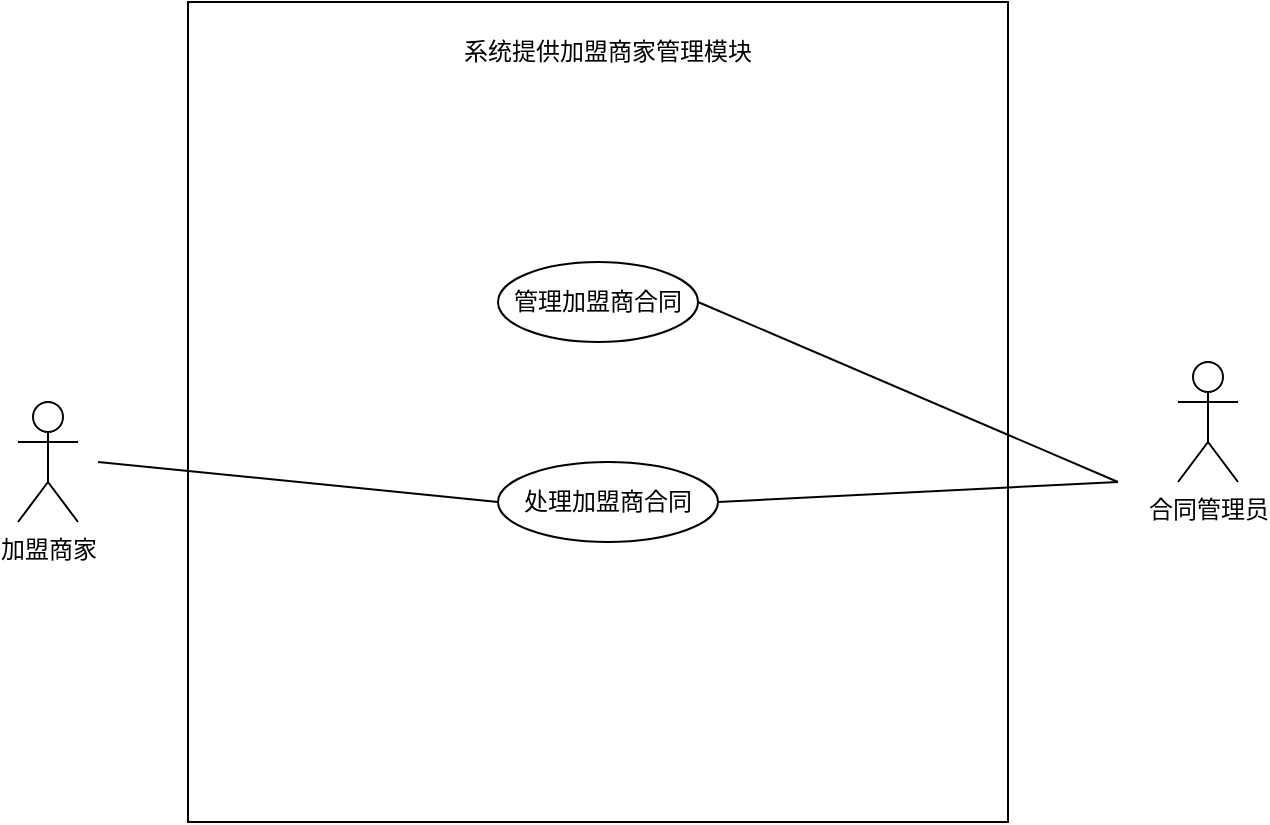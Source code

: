 <mxfile version="22.0.8" type="device">
  <diagram name="第 1 页" id="jdeOlDaAxLCet9pObVx_">
    <mxGraphModel dx="377" dy="784" grid="1" gridSize="10" guides="1" tooltips="1" connect="1" arrows="1" fold="1" page="1" pageScale="1" pageWidth="827" pageHeight="1169" math="0" shadow="0">
      <root>
        <mxCell id="0" />
        <mxCell id="1" parent="0" />
        <mxCell id="6kHi6O_74lA4vYfBHYv5-3" value="" style="whiteSpace=wrap;html=1;aspect=fixed;" parent="1" vertex="1">
          <mxGeometry x="145" y="80" width="410" height="410" as="geometry" />
        </mxCell>
        <mxCell id="6kHi6O_74lA4vYfBHYv5-4" value="系统提供加盟商家管理模块" style="text;html=1;strokeColor=none;fillColor=none;align=center;verticalAlign=middle;whiteSpace=wrap;rounded=0;" parent="1" vertex="1">
          <mxGeometry x="280" y="90" width="150" height="30" as="geometry" />
        </mxCell>
        <mxCell id="6kHi6O_74lA4vYfBHYv5-5" value="管理加盟商合同" style="ellipse;whiteSpace=wrap;html=1;align=center;" parent="1" vertex="1">
          <mxGeometry x="300" y="210" width="100" height="40" as="geometry" />
        </mxCell>
        <mxCell id="6kHi6O_74lA4vYfBHYv5-7" value="处理加盟商合同" style="ellipse;whiteSpace=wrap;html=1;align=center;" parent="1" vertex="1">
          <mxGeometry x="300" y="310" width="110" height="40" as="geometry" />
        </mxCell>
        <mxCell id="6kHi6O_74lA4vYfBHYv5-11" value="" style="endArrow=none;html=1;rounded=0;exitX=0;exitY=0.5;exitDx=0;exitDy=0;" parent="1" source="6kHi6O_74lA4vYfBHYv5-7" edge="1">
          <mxGeometry width="50" height="50" relative="1" as="geometry">
            <mxPoint x="310" y="310" as="sourcePoint" />
            <mxPoint x="100" y="310" as="targetPoint" />
          </mxGeometry>
        </mxCell>
        <mxCell id="6kHi6O_74lA4vYfBHYv5-12" value="加盟商家" style="shape=umlActor;verticalLabelPosition=bottom;verticalAlign=top;html=1;outlineConnect=0;" parent="1" vertex="1">
          <mxGeometry x="60" y="280" width="30" height="60" as="geometry" />
        </mxCell>
        <mxCell id="6kHi6O_74lA4vYfBHYv5-16" value="" style="endArrow=none;html=1;rounded=0;exitX=1;exitY=0.5;exitDx=0;exitDy=0;" parent="1" source="6kHi6O_74lA4vYfBHYv5-5" edge="1">
          <mxGeometry width="50" height="50" relative="1" as="geometry">
            <mxPoint x="540" y="330" as="sourcePoint" />
            <mxPoint x="610" y="320" as="targetPoint" />
          </mxGeometry>
        </mxCell>
        <mxCell id="6kHi6O_74lA4vYfBHYv5-18" value="" style="endArrow=none;html=1;rounded=0;exitX=1;exitY=0.5;exitDx=0;exitDy=0;" parent="1" source="6kHi6O_74lA4vYfBHYv5-7" edge="1">
          <mxGeometry width="50" height="50" relative="1" as="geometry">
            <mxPoint x="430" y="315" as="sourcePoint" />
            <mxPoint x="610" y="320" as="targetPoint" />
          </mxGeometry>
        </mxCell>
        <mxCell id="6kHi6O_74lA4vYfBHYv5-19" value="合同管理员" style="shape=umlActor;verticalLabelPosition=bottom;verticalAlign=top;html=1;outlineConnect=0;" parent="1" vertex="1">
          <mxGeometry x="640" y="260" width="30" height="60" as="geometry" />
        </mxCell>
      </root>
    </mxGraphModel>
  </diagram>
</mxfile>

